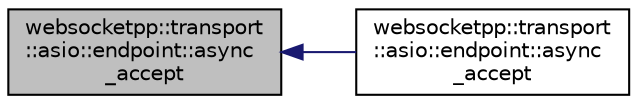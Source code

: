 digraph "websocketpp::transport::asio::endpoint::async_accept"
{
  edge [fontname="Helvetica",fontsize="10",labelfontname="Helvetica",labelfontsize="10"];
  node [fontname="Helvetica",fontsize="10",shape=record];
  rankdir="LR";
  Node2 [label="websocketpp::transport\l::asio::endpoint::async\l_accept",height=0.2,width=0.4,color="black", fillcolor="grey75", style="filled", fontcolor="black"];
  Node2 -> Node3 [dir="back",color="midnightblue",fontsize="10",style="solid"];
  Node3 [label="websocketpp::transport\l::asio::endpoint::async\l_accept",height=0.2,width=0.4,color="black", fillcolor="white", style="filled",URL="$classwebsocketpp_1_1transport_1_1asio_1_1endpoint.html#a7e559e38bf344d60706f106db8b15d50",tooltip="Accept the next connection attempt and assign it to con. "];
}

